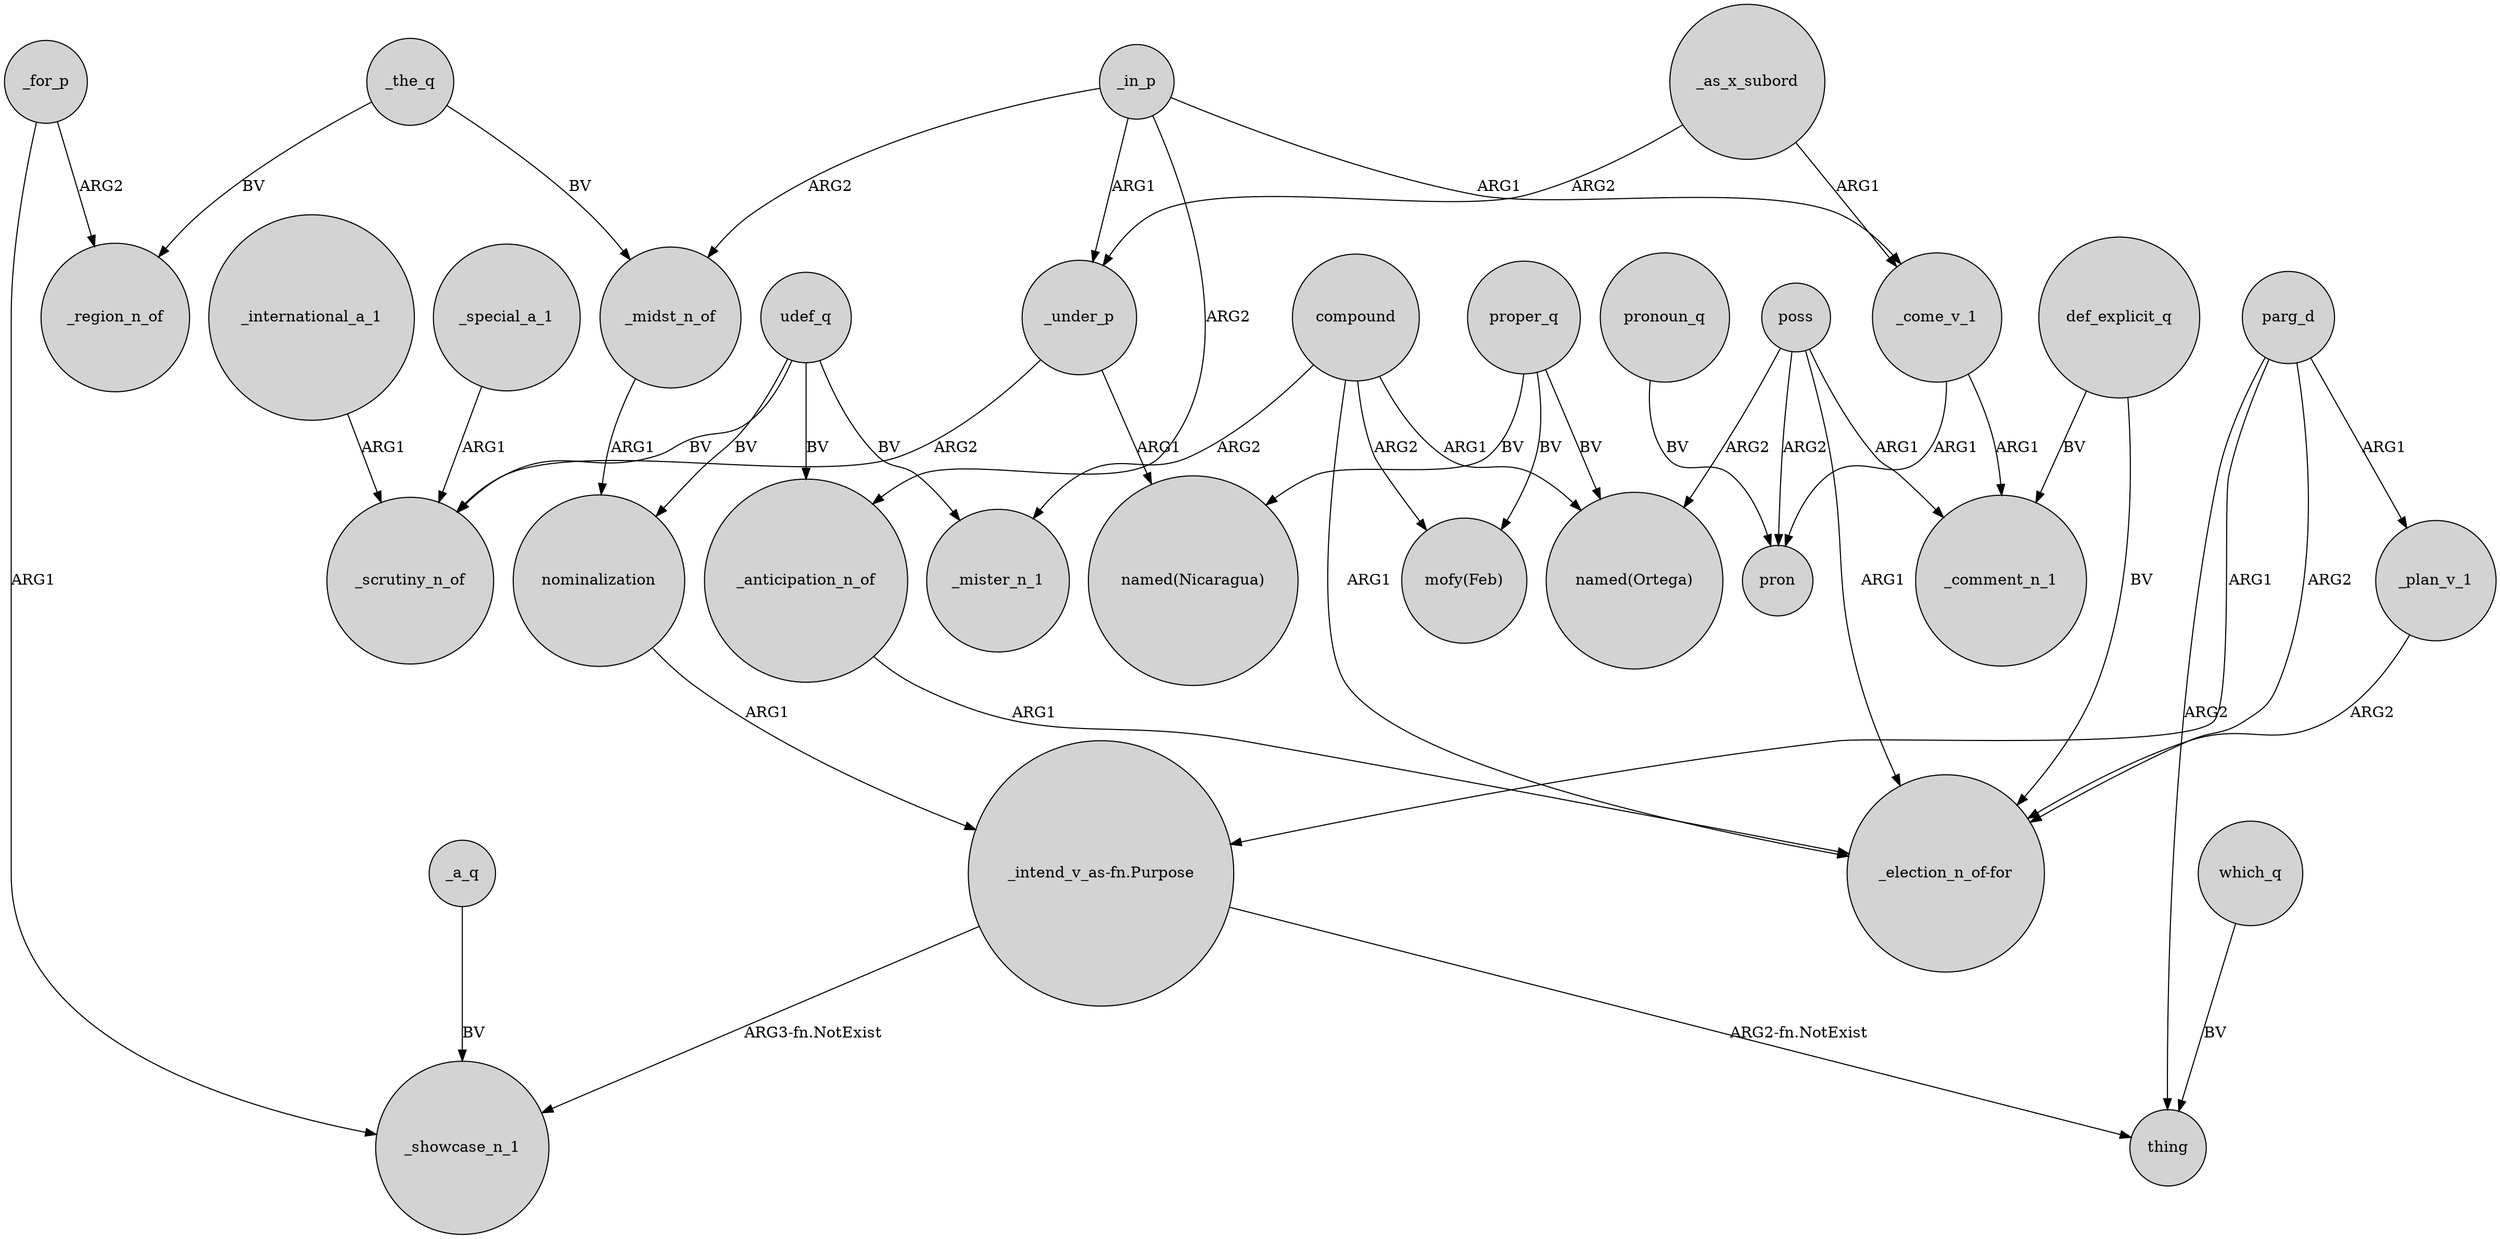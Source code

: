 digraph {
	node [shape=circle style=filled]
	poss -> _comment_n_1 [label=ARG1]
	_in_p -> _under_p [label=ARG1]
	parg_d -> "_election_n_of-for" [label=ARG2]
	_come_v_1 -> _comment_n_1 [label=ARG1]
	poss -> pron [label=ARG2]
	_for_p -> _region_n_of [label=ARG2]
	parg_d -> thing [label=ARG2]
	proper_q -> "named(Ortega)" [label=BV]
	parg_d -> "_intend_v_as-fn.Purpose" [label=ARG1]
	compound -> _mister_n_1 [label=ARG2]
	parg_d -> _plan_v_1 [label=ARG1]
	_international_a_1 -> _scrutiny_n_of [label=ARG1]
	udef_q -> _mister_n_1 [label=BV]
	_in_p -> _midst_n_of [label=ARG2]
	_a_q -> _showcase_n_1 [label=BV]
	"_intend_v_as-fn.Purpose" -> thing [label="ARG2-fn.NotExist"]
	_in_p -> _anticipation_n_of [label=ARG2]
	"_intend_v_as-fn.Purpose" -> _showcase_n_1 [label="ARG3-fn.NotExist"]
	udef_q -> _anticipation_n_of [label=BV]
	_special_a_1 -> _scrutiny_n_of [label=ARG1]
	_anticipation_n_of -> "_election_n_of-for" [label=ARG1]
	_as_x_subord -> _under_p [label=ARG2]
	_the_q -> _midst_n_of [label=BV]
	pronoun_q -> pron [label=BV]
	_come_v_1 -> pron [label=ARG1]
	udef_q -> _scrutiny_n_of [label=BV]
	def_explicit_q -> "_election_n_of-for" [label=BV]
	_for_p -> _showcase_n_1 [label=ARG1]
	_under_p -> _scrutiny_n_of [label=ARG2]
	_under_p -> "named(Nicaragua)" [label=ARG1]
	_as_x_subord -> _come_v_1 [label=ARG1]
	proper_q -> "mofy(Feb)" [label=BV]
	nominalization -> "_intend_v_as-fn.Purpose" [label=ARG1]
	udef_q -> nominalization [label=BV]
	def_explicit_q -> _comment_n_1 [label=BV]
	poss -> "_election_n_of-for" [label=ARG1]
	poss -> "named(Ortega)" [label=ARG2]
	proper_q -> "named(Nicaragua)" [label=BV]
	_midst_n_of -> nominalization [label=ARG1]
	compound -> "_election_n_of-for" [label=ARG1]
	_in_p -> _come_v_1 [label=ARG1]
	compound -> "named(Ortega)" [label=ARG1]
	_the_q -> _region_n_of [label=BV]
	compound -> "mofy(Feb)" [label=ARG2]
	_plan_v_1 -> "_election_n_of-for" [label=ARG2]
	which_q -> thing [label=BV]
}
